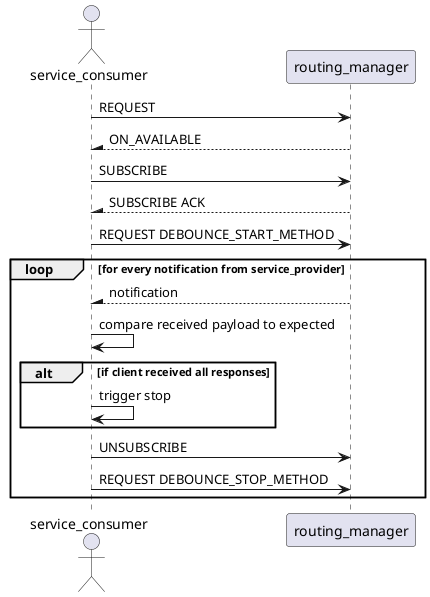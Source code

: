 @startuml

Actor service_consumer as SC

participant routing_manager as RM

SC -> RM : REQUEST

RM --\ SC : ON_AVAILABLE

SC -> RM : SUBSCRIBE

RM --\ SC : SUBSCRIBE ACK

SC -> RM : REQUEST DEBOUNCE_START_METHOD

loop for every notification from service_provider

RM --\ SC : notification

SC -> SC : compare received payload to expected

alt if client received all responses

  SC -> SC : trigger stop

end

SC -> RM : UNSUBSCRIBE

SC -> RM : REQUEST DEBOUNCE_STOP_METHOD

end

@enduml
